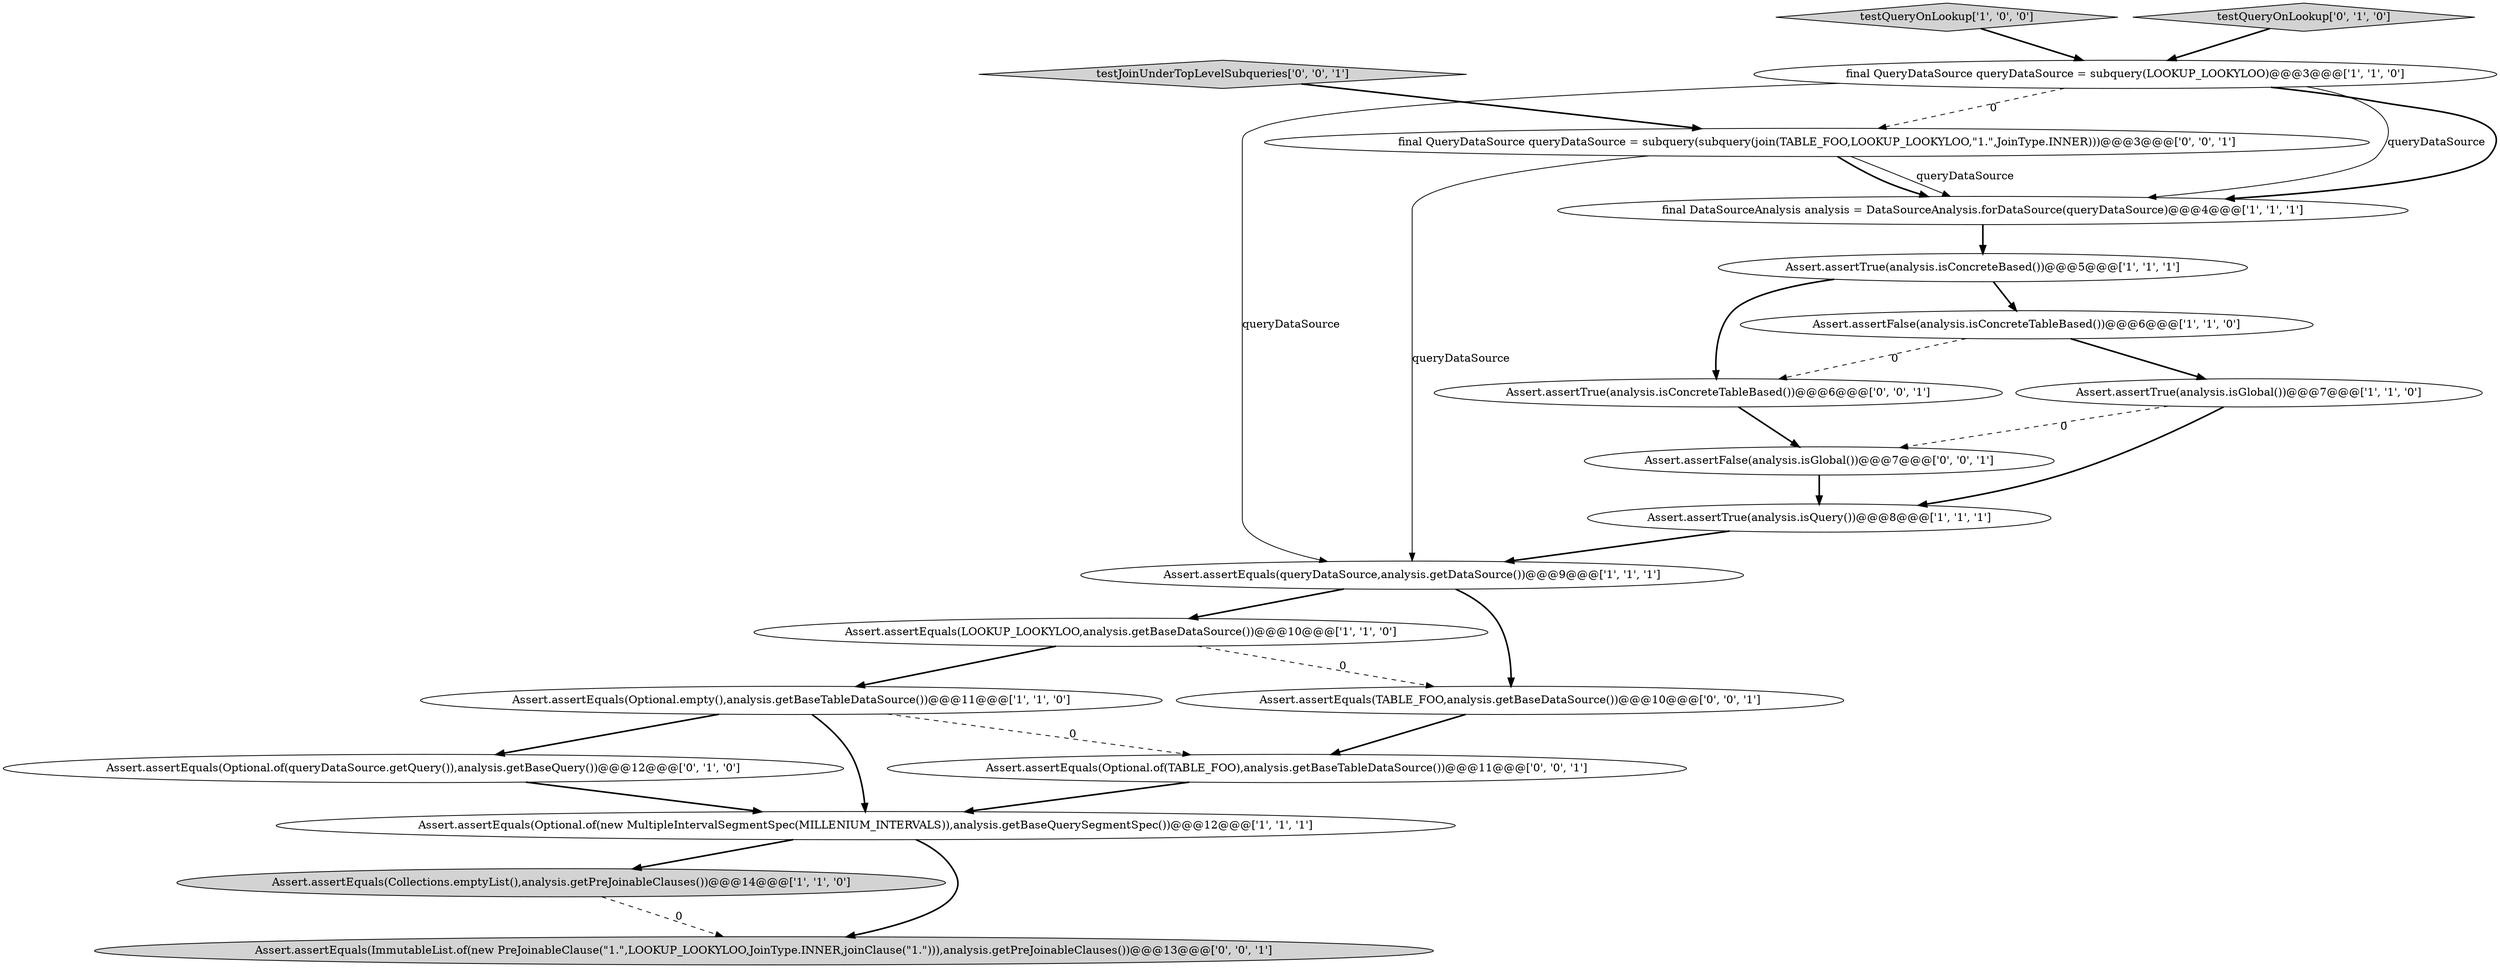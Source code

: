 digraph {
14 [style = filled, label = "Assert.assertEquals(Optional.of(TABLE_FOO),analysis.getBaseTableDataSource())@@@11@@@['0', '0', '1']", fillcolor = white, shape = ellipse image = "AAA0AAABBB3BBB"];
0 [style = filled, label = "final QueryDataSource queryDataSource = subquery(LOOKUP_LOOKYLOO)@@@3@@@['1', '1', '0']", fillcolor = white, shape = ellipse image = "AAA0AAABBB1BBB"];
20 [style = filled, label = "testJoinUnderTopLevelSubqueries['0', '0', '1']", fillcolor = lightgray, shape = diamond image = "AAA0AAABBB3BBB"];
9 [style = filled, label = "testQueryOnLookup['1', '0', '0']", fillcolor = lightgray, shape = diamond image = "AAA0AAABBB1BBB"];
11 [style = filled, label = "Assert.assertTrue(analysis.isConcreteBased())@@@5@@@['1', '1', '1']", fillcolor = white, shape = ellipse image = "AAA0AAABBB1BBB"];
16 [style = filled, label = "Assert.assertFalse(analysis.isGlobal())@@@7@@@['0', '0', '1']", fillcolor = white, shape = ellipse image = "AAA0AAABBB3BBB"];
3 [style = filled, label = "Assert.assertFalse(analysis.isConcreteTableBased())@@@6@@@['1', '1', '0']", fillcolor = white, shape = ellipse image = "AAA0AAABBB1BBB"];
19 [style = filled, label = "final QueryDataSource queryDataSource = subquery(subquery(join(TABLE_FOO,LOOKUP_LOOKYLOO,\"1.\",JoinType.INNER)))@@@3@@@['0', '0', '1']", fillcolor = white, shape = ellipse image = "AAA0AAABBB3BBB"];
10 [style = filled, label = "Assert.assertEquals(Optional.of(new MultipleIntervalSegmentSpec(MILLENIUM_INTERVALS)),analysis.getBaseQuerySegmentSpec())@@@12@@@['1', '1', '1']", fillcolor = white, shape = ellipse image = "AAA0AAABBB1BBB"];
13 [style = filled, label = "testQueryOnLookup['0', '1', '0']", fillcolor = lightgray, shape = diamond image = "AAA0AAABBB2BBB"];
8 [style = filled, label = "Assert.assertEquals(Optional.empty(),analysis.getBaseTableDataSource())@@@11@@@['1', '1', '0']", fillcolor = white, shape = ellipse image = "AAA0AAABBB1BBB"];
6 [style = filled, label = "Assert.assertEquals(Collections.emptyList(),analysis.getPreJoinableClauses())@@@14@@@['1', '1', '0']", fillcolor = lightgray, shape = ellipse image = "AAA0AAABBB1BBB"];
4 [style = filled, label = "Assert.assertEquals(queryDataSource,analysis.getDataSource())@@@9@@@['1', '1', '1']", fillcolor = white, shape = ellipse image = "AAA0AAABBB1BBB"];
18 [style = filled, label = "Assert.assertEquals(ImmutableList.of(new PreJoinableClause(\"1.\",LOOKUP_LOOKYLOO,JoinType.INNER,joinClause(\"1.\"))),analysis.getPreJoinableClauses())@@@13@@@['0', '0', '1']", fillcolor = lightgray, shape = ellipse image = "AAA0AAABBB3BBB"];
5 [style = filled, label = "Assert.assertEquals(LOOKUP_LOOKYLOO,analysis.getBaseDataSource())@@@10@@@['1', '1', '0']", fillcolor = white, shape = ellipse image = "AAA0AAABBB1BBB"];
7 [style = filled, label = "Assert.assertTrue(analysis.isQuery())@@@8@@@['1', '1', '1']", fillcolor = white, shape = ellipse image = "AAA0AAABBB1BBB"];
2 [style = filled, label = "final DataSourceAnalysis analysis = DataSourceAnalysis.forDataSource(queryDataSource)@@@4@@@['1', '1', '1']", fillcolor = white, shape = ellipse image = "AAA0AAABBB1BBB"];
17 [style = filled, label = "Assert.assertEquals(TABLE_FOO,analysis.getBaseDataSource())@@@10@@@['0', '0', '1']", fillcolor = white, shape = ellipse image = "AAA0AAABBB3BBB"];
1 [style = filled, label = "Assert.assertTrue(analysis.isGlobal())@@@7@@@['1', '1', '0']", fillcolor = white, shape = ellipse image = "AAA0AAABBB1BBB"];
12 [style = filled, label = "Assert.assertEquals(Optional.of(queryDataSource.getQuery()),analysis.getBaseQuery())@@@12@@@['0', '1', '0']", fillcolor = white, shape = ellipse image = "AAA1AAABBB2BBB"];
15 [style = filled, label = "Assert.assertTrue(analysis.isConcreteTableBased())@@@6@@@['0', '0', '1']", fillcolor = white, shape = ellipse image = "AAA0AAABBB3BBB"];
0->2 [style = solid, label="queryDataSource"];
11->3 [style = bold, label=""];
0->19 [style = dashed, label="0"];
8->14 [style = dashed, label="0"];
5->8 [style = bold, label=""];
6->18 [style = dashed, label="0"];
10->6 [style = bold, label=""];
8->12 [style = bold, label=""];
13->0 [style = bold, label=""];
2->11 [style = bold, label=""];
4->5 [style = bold, label=""];
4->17 [style = bold, label=""];
17->14 [style = bold, label=""];
9->0 [style = bold, label=""];
11->15 [style = bold, label=""];
3->1 [style = bold, label=""];
10->18 [style = bold, label=""];
20->19 [style = bold, label=""];
12->10 [style = bold, label=""];
19->2 [style = solid, label="queryDataSource"];
7->4 [style = bold, label=""];
15->16 [style = bold, label=""];
3->15 [style = dashed, label="0"];
1->16 [style = dashed, label="0"];
16->7 [style = bold, label=""];
19->2 [style = bold, label=""];
0->2 [style = bold, label=""];
1->7 [style = bold, label=""];
14->10 [style = bold, label=""];
5->17 [style = dashed, label="0"];
19->4 [style = solid, label="queryDataSource"];
8->10 [style = bold, label=""];
0->4 [style = solid, label="queryDataSource"];
}
